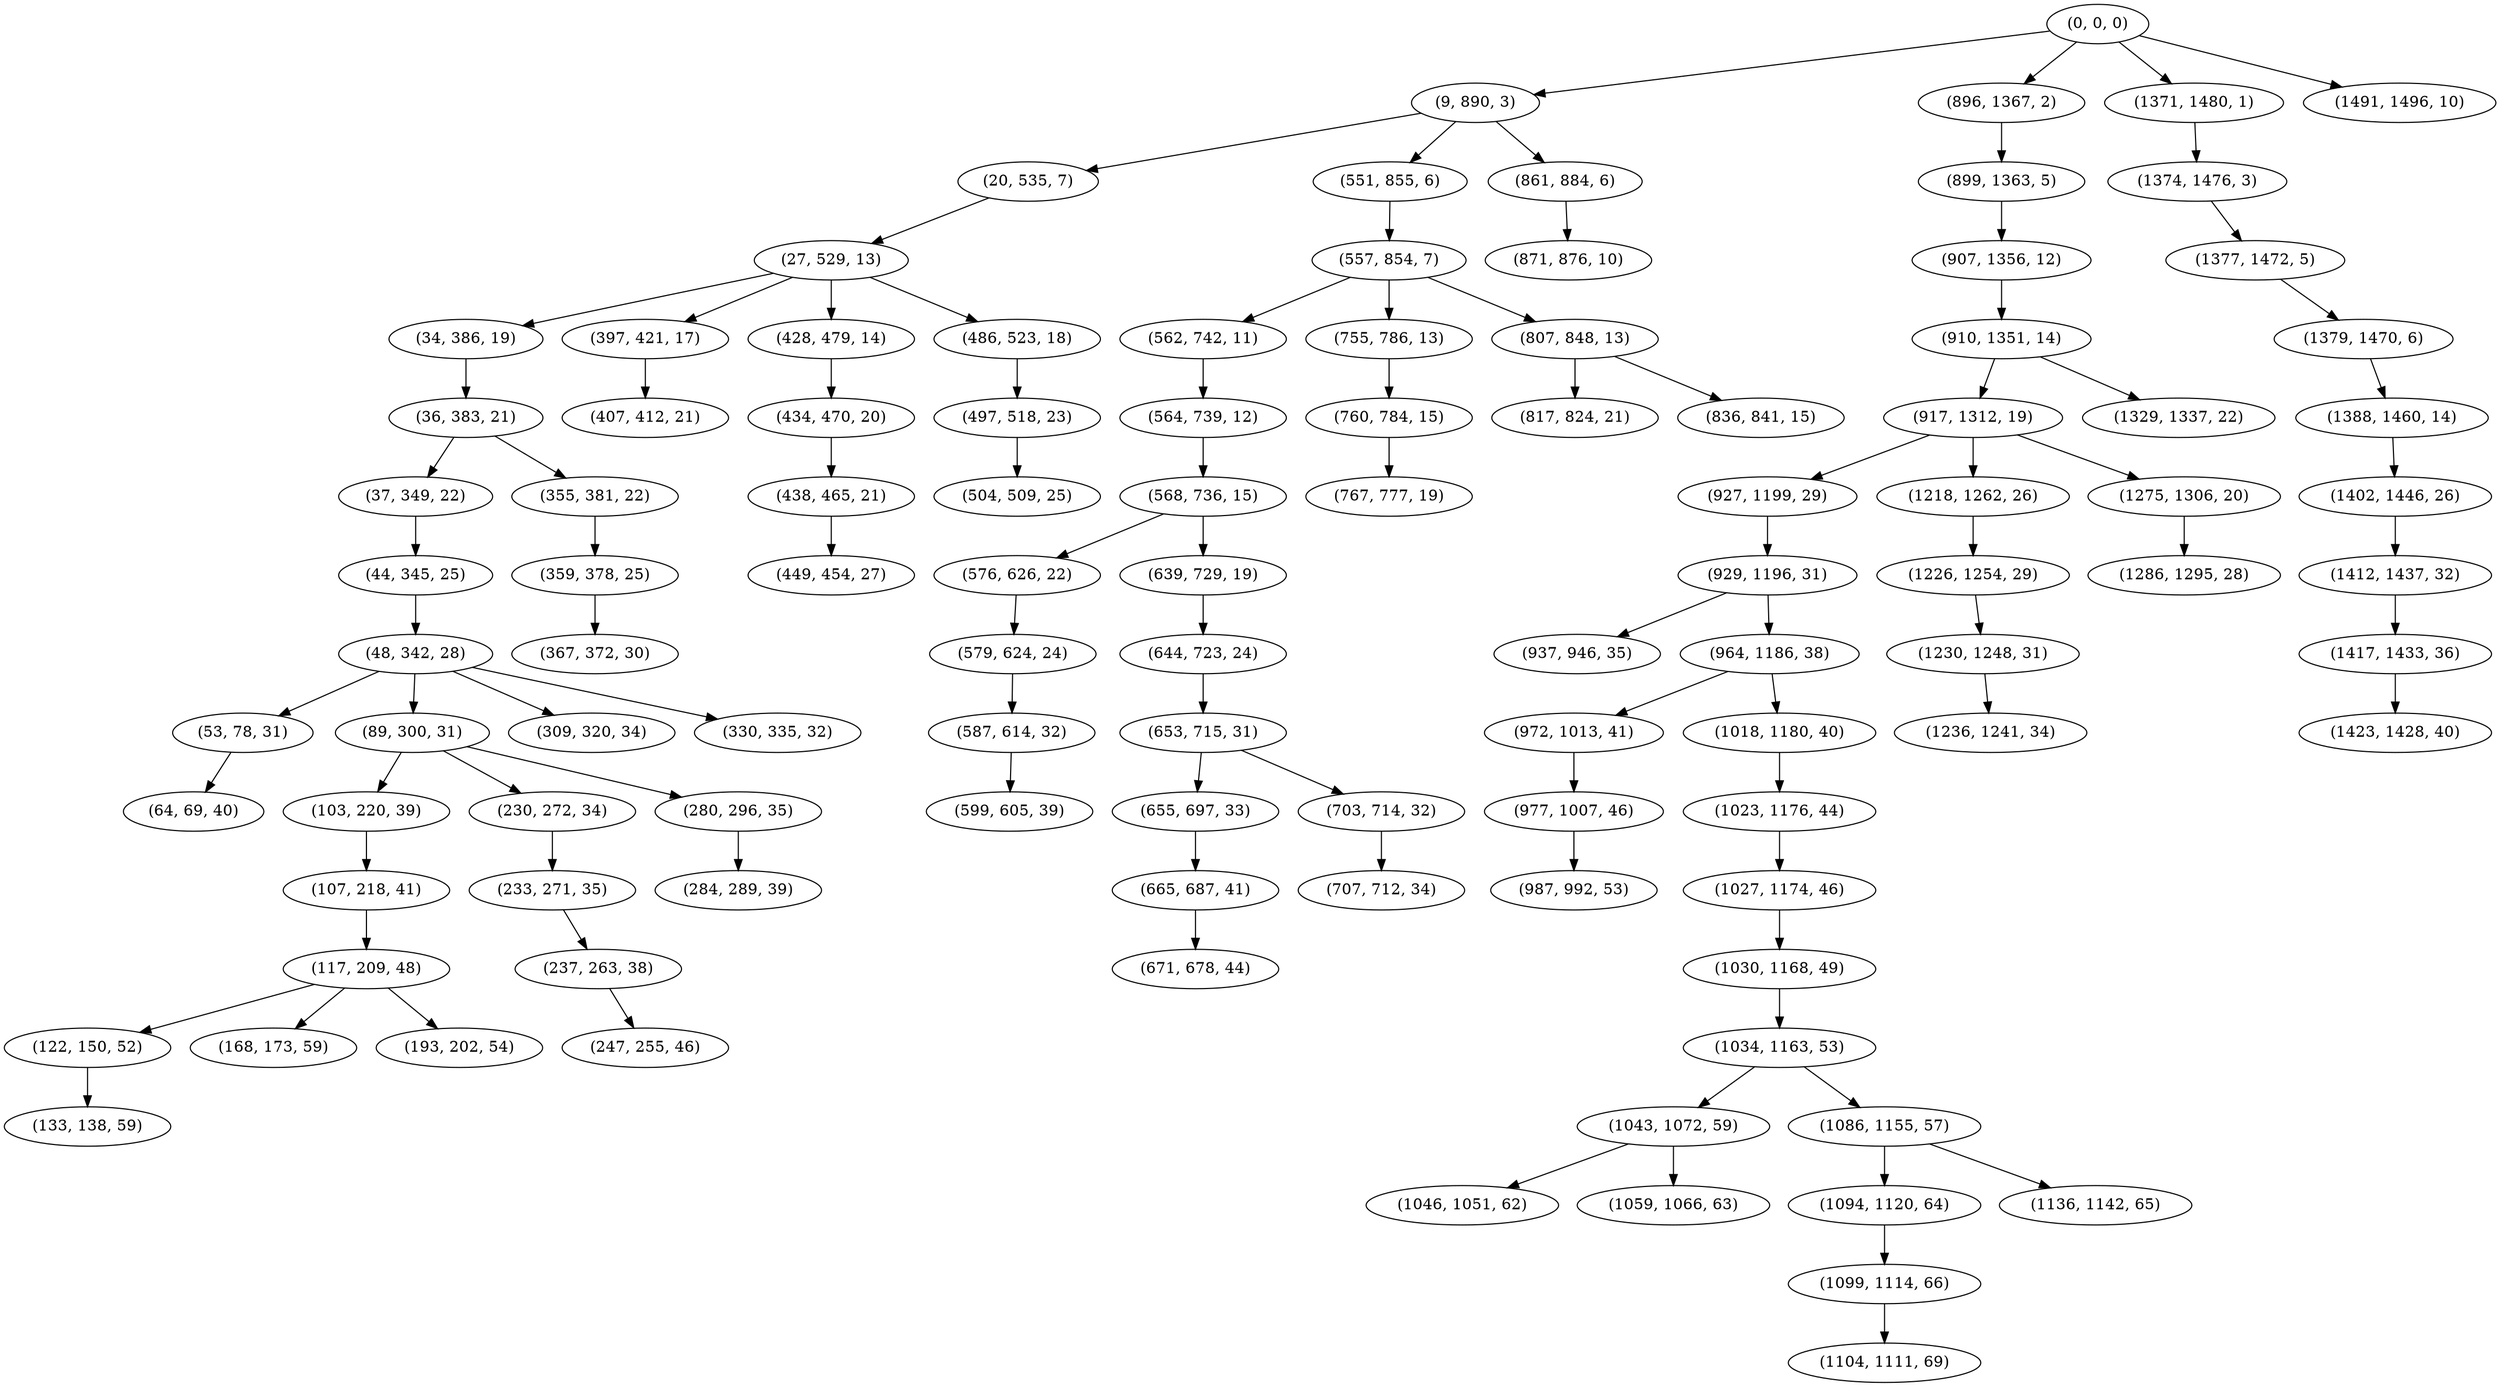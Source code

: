 digraph tree {
    "(0, 0, 0)";
    "(9, 890, 3)";
    "(20, 535, 7)";
    "(27, 529, 13)";
    "(34, 386, 19)";
    "(36, 383, 21)";
    "(37, 349, 22)";
    "(44, 345, 25)";
    "(48, 342, 28)";
    "(53, 78, 31)";
    "(64, 69, 40)";
    "(89, 300, 31)";
    "(103, 220, 39)";
    "(107, 218, 41)";
    "(117, 209, 48)";
    "(122, 150, 52)";
    "(133, 138, 59)";
    "(168, 173, 59)";
    "(193, 202, 54)";
    "(230, 272, 34)";
    "(233, 271, 35)";
    "(237, 263, 38)";
    "(247, 255, 46)";
    "(280, 296, 35)";
    "(284, 289, 39)";
    "(309, 320, 34)";
    "(330, 335, 32)";
    "(355, 381, 22)";
    "(359, 378, 25)";
    "(367, 372, 30)";
    "(397, 421, 17)";
    "(407, 412, 21)";
    "(428, 479, 14)";
    "(434, 470, 20)";
    "(438, 465, 21)";
    "(449, 454, 27)";
    "(486, 523, 18)";
    "(497, 518, 23)";
    "(504, 509, 25)";
    "(551, 855, 6)";
    "(557, 854, 7)";
    "(562, 742, 11)";
    "(564, 739, 12)";
    "(568, 736, 15)";
    "(576, 626, 22)";
    "(579, 624, 24)";
    "(587, 614, 32)";
    "(599, 605, 39)";
    "(639, 729, 19)";
    "(644, 723, 24)";
    "(653, 715, 31)";
    "(655, 697, 33)";
    "(665, 687, 41)";
    "(671, 678, 44)";
    "(703, 714, 32)";
    "(707, 712, 34)";
    "(755, 786, 13)";
    "(760, 784, 15)";
    "(767, 777, 19)";
    "(807, 848, 13)";
    "(817, 824, 21)";
    "(836, 841, 15)";
    "(861, 884, 6)";
    "(871, 876, 10)";
    "(896, 1367, 2)";
    "(899, 1363, 5)";
    "(907, 1356, 12)";
    "(910, 1351, 14)";
    "(917, 1312, 19)";
    "(927, 1199, 29)";
    "(929, 1196, 31)";
    "(937, 946, 35)";
    "(964, 1186, 38)";
    "(972, 1013, 41)";
    "(977, 1007, 46)";
    "(987, 992, 53)";
    "(1018, 1180, 40)";
    "(1023, 1176, 44)";
    "(1027, 1174, 46)";
    "(1030, 1168, 49)";
    "(1034, 1163, 53)";
    "(1043, 1072, 59)";
    "(1046, 1051, 62)";
    "(1059, 1066, 63)";
    "(1086, 1155, 57)";
    "(1094, 1120, 64)";
    "(1099, 1114, 66)";
    "(1104, 1111, 69)";
    "(1136, 1142, 65)";
    "(1218, 1262, 26)";
    "(1226, 1254, 29)";
    "(1230, 1248, 31)";
    "(1236, 1241, 34)";
    "(1275, 1306, 20)";
    "(1286, 1295, 28)";
    "(1329, 1337, 22)";
    "(1371, 1480, 1)";
    "(1374, 1476, 3)";
    "(1377, 1472, 5)";
    "(1379, 1470, 6)";
    "(1388, 1460, 14)";
    "(1402, 1446, 26)";
    "(1412, 1437, 32)";
    "(1417, 1433, 36)";
    "(1423, 1428, 40)";
    "(1491, 1496, 10)";
    "(0, 0, 0)" -> "(9, 890, 3)";
    "(0, 0, 0)" -> "(896, 1367, 2)";
    "(0, 0, 0)" -> "(1371, 1480, 1)";
    "(0, 0, 0)" -> "(1491, 1496, 10)";
    "(9, 890, 3)" -> "(20, 535, 7)";
    "(9, 890, 3)" -> "(551, 855, 6)";
    "(9, 890, 3)" -> "(861, 884, 6)";
    "(20, 535, 7)" -> "(27, 529, 13)";
    "(27, 529, 13)" -> "(34, 386, 19)";
    "(27, 529, 13)" -> "(397, 421, 17)";
    "(27, 529, 13)" -> "(428, 479, 14)";
    "(27, 529, 13)" -> "(486, 523, 18)";
    "(34, 386, 19)" -> "(36, 383, 21)";
    "(36, 383, 21)" -> "(37, 349, 22)";
    "(36, 383, 21)" -> "(355, 381, 22)";
    "(37, 349, 22)" -> "(44, 345, 25)";
    "(44, 345, 25)" -> "(48, 342, 28)";
    "(48, 342, 28)" -> "(53, 78, 31)";
    "(48, 342, 28)" -> "(89, 300, 31)";
    "(48, 342, 28)" -> "(309, 320, 34)";
    "(48, 342, 28)" -> "(330, 335, 32)";
    "(53, 78, 31)" -> "(64, 69, 40)";
    "(89, 300, 31)" -> "(103, 220, 39)";
    "(89, 300, 31)" -> "(230, 272, 34)";
    "(89, 300, 31)" -> "(280, 296, 35)";
    "(103, 220, 39)" -> "(107, 218, 41)";
    "(107, 218, 41)" -> "(117, 209, 48)";
    "(117, 209, 48)" -> "(122, 150, 52)";
    "(117, 209, 48)" -> "(168, 173, 59)";
    "(117, 209, 48)" -> "(193, 202, 54)";
    "(122, 150, 52)" -> "(133, 138, 59)";
    "(230, 272, 34)" -> "(233, 271, 35)";
    "(233, 271, 35)" -> "(237, 263, 38)";
    "(237, 263, 38)" -> "(247, 255, 46)";
    "(280, 296, 35)" -> "(284, 289, 39)";
    "(355, 381, 22)" -> "(359, 378, 25)";
    "(359, 378, 25)" -> "(367, 372, 30)";
    "(397, 421, 17)" -> "(407, 412, 21)";
    "(428, 479, 14)" -> "(434, 470, 20)";
    "(434, 470, 20)" -> "(438, 465, 21)";
    "(438, 465, 21)" -> "(449, 454, 27)";
    "(486, 523, 18)" -> "(497, 518, 23)";
    "(497, 518, 23)" -> "(504, 509, 25)";
    "(551, 855, 6)" -> "(557, 854, 7)";
    "(557, 854, 7)" -> "(562, 742, 11)";
    "(557, 854, 7)" -> "(755, 786, 13)";
    "(557, 854, 7)" -> "(807, 848, 13)";
    "(562, 742, 11)" -> "(564, 739, 12)";
    "(564, 739, 12)" -> "(568, 736, 15)";
    "(568, 736, 15)" -> "(576, 626, 22)";
    "(568, 736, 15)" -> "(639, 729, 19)";
    "(576, 626, 22)" -> "(579, 624, 24)";
    "(579, 624, 24)" -> "(587, 614, 32)";
    "(587, 614, 32)" -> "(599, 605, 39)";
    "(639, 729, 19)" -> "(644, 723, 24)";
    "(644, 723, 24)" -> "(653, 715, 31)";
    "(653, 715, 31)" -> "(655, 697, 33)";
    "(653, 715, 31)" -> "(703, 714, 32)";
    "(655, 697, 33)" -> "(665, 687, 41)";
    "(665, 687, 41)" -> "(671, 678, 44)";
    "(703, 714, 32)" -> "(707, 712, 34)";
    "(755, 786, 13)" -> "(760, 784, 15)";
    "(760, 784, 15)" -> "(767, 777, 19)";
    "(807, 848, 13)" -> "(817, 824, 21)";
    "(807, 848, 13)" -> "(836, 841, 15)";
    "(861, 884, 6)" -> "(871, 876, 10)";
    "(896, 1367, 2)" -> "(899, 1363, 5)";
    "(899, 1363, 5)" -> "(907, 1356, 12)";
    "(907, 1356, 12)" -> "(910, 1351, 14)";
    "(910, 1351, 14)" -> "(917, 1312, 19)";
    "(910, 1351, 14)" -> "(1329, 1337, 22)";
    "(917, 1312, 19)" -> "(927, 1199, 29)";
    "(917, 1312, 19)" -> "(1218, 1262, 26)";
    "(917, 1312, 19)" -> "(1275, 1306, 20)";
    "(927, 1199, 29)" -> "(929, 1196, 31)";
    "(929, 1196, 31)" -> "(937, 946, 35)";
    "(929, 1196, 31)" -> "(964, 1186, 38)";
    "(964, 1186, 38)" -> "(972, 1013, 41)";
    "(964, 1186, 38)" -> "(1018, 1180, 40)";
    "(972, 1013, 41)" -> "(977, 1007, 46)";
    "(977, 1007, 46)" -> "(987, 992, 53)";
    "(1018, 1180, 40)" -> "(1023, 1176, 44)";
    "(1023, 1176, 44)" -> "(1027, 1174, 46)";
    "(1027, 1174, 46)" -> "(1030, 1168, 49)";
    "(1030, 1168, 49)" -> "(1034, 1163, 53)";
    "(1034, 1163, 53)" -> "(1043, 1072, 59)";
    "(1034, 1163, 53)" -> "(1086, 1155, 57)";
    "(1043, 1072, 59)" -> "(1046, 1051, 62)";
    "(1043, 1072, 59)" -> "(1059, 1066, 63)";
    "(1086, 1155, 57)" -> "(1094, 1120, 64)";
    "(1086, 1155, 57)" -> "(1136, 1142, 65)";
    "(1094, 1120, 64)" -> "(1099, 1114, 66)";
    "(1099, 1114, 66)" -> "(1104, 1111, 69)";
    "(1218, 1262, 26)" -> "(1226, 1254, 29)";
    "(1226, 1254, 29)" -> "(1230, 1248, 31)";
    "(1230, 1248, 31)" -> "(1236, 1241, 34)";
    "(1275, 1306, 20)" -> "(1286, 1295, 28)";
    "(1371, 1480, 1)" -> "(1374, 1476, 3)";
    "(1374, 1476, 3)" -> "(1377, 1472, 5)";
    "(1377, 1472, 5)" -> "(1379, 1470, 6)";
    "(1379, 1470, 6)" -> "(1388, 1460, 14)";
    "(1388, 1460, 14)" -> "(1402, 1446, 26)";
    "(1402, 1446, 26)" -> "(1412, 1437, 32)";
    "(1412, 1437, 32)" -> "(1417, 1433, 36)";
    "(1417, 1433, 36)" -> "(1423, 1428, 40)";
}
